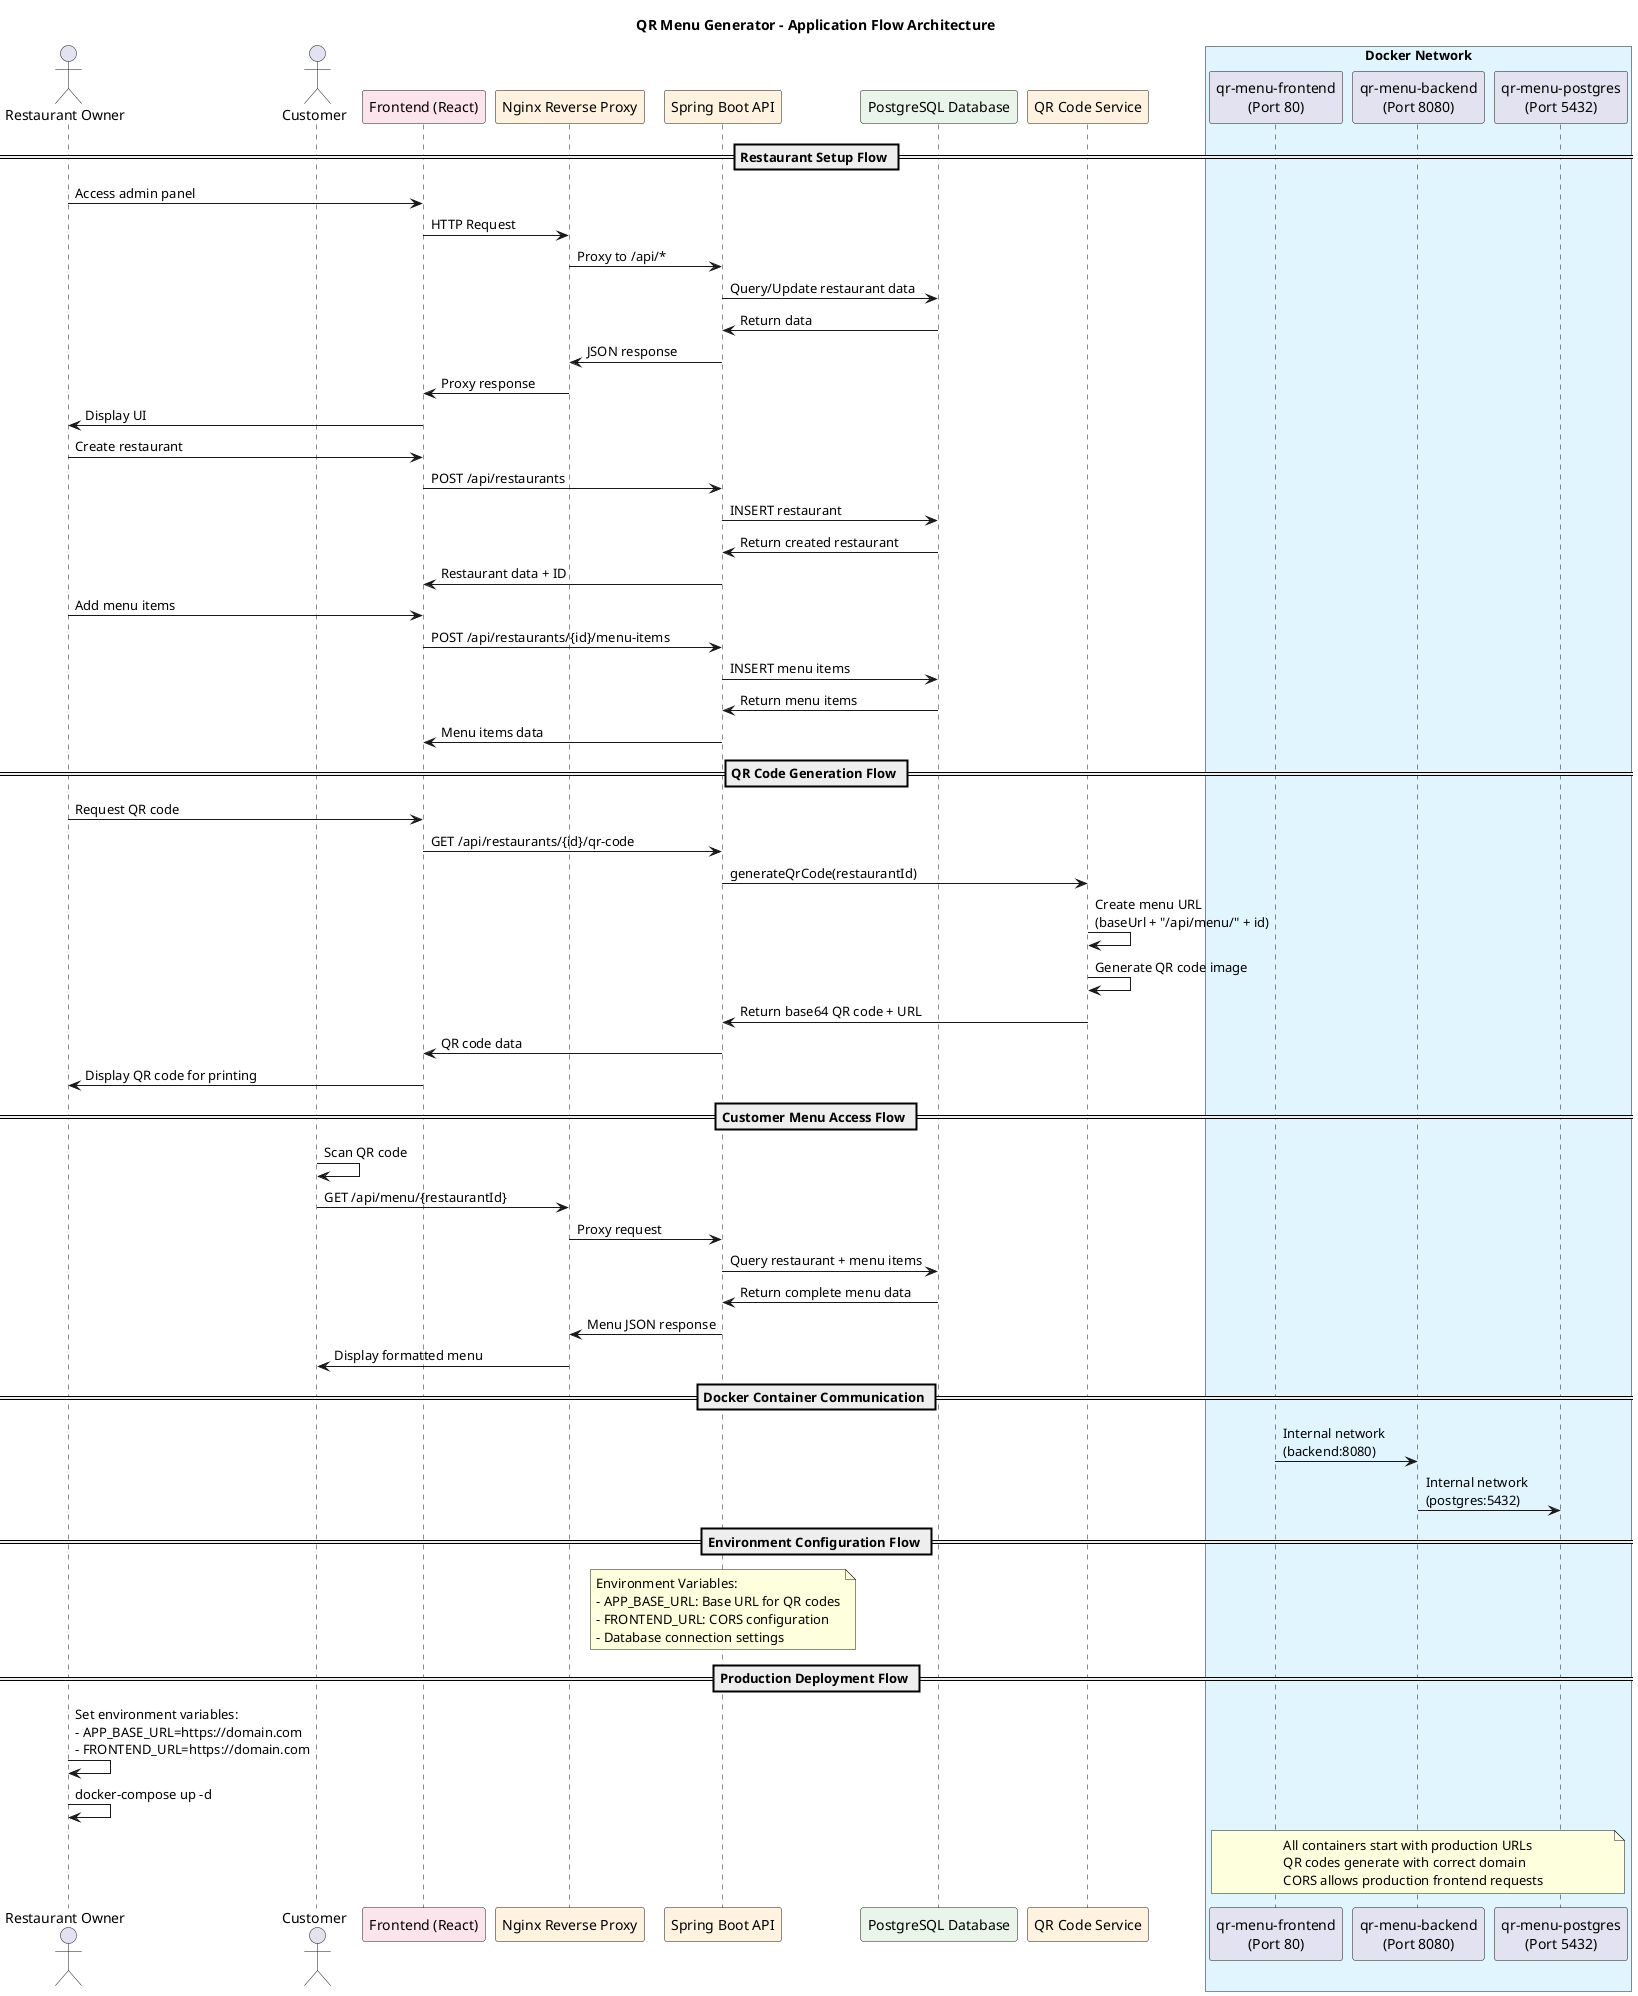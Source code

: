 @startuml QR Menu Generator Architecture Flow

!define CONTAINER_COLOR #E1F5FE
!define API_COLOR #FFF3E0
!define DB_COLOR #E8F5E8
!define FRONTEND_COLOR #FCE4EC

title QR Menu Generator - Application Flow Architecture

actor "Restaurant Owner" as owner
actor "Customer" as customer
participant "Frontend (React)" as frontend FRONTEND_COLOR
participant "Nginx Reverse Proxy" as nginx API_COLOR
participant "Spring Boot API" as api API_COLOR
participant "PostgreSQL Database" as db DB_COLOR
participant "QR Code Service" as qr API_COLOR

== Restaurant Setup Flow ==

owner -> frontend: Access admin panel
frontend -> nginx: HTTP Request
nginx -> api: Proxy to /api/*
api -> db: Query/Update restaurant data
db -> api: Return data
api -> nginx: JSON response
nginx -> frontend: Proxy response
frontend -> owner: Display UI

owner -> frontend: Create restaurant
frontend -> api: POST /api/restaurants
api -> db: INSERT restaurant
db -> api: Return created restaurant
api -> frontend: Restaurant data + ID

owner -> frontend: Add menu items
frontend -> api: POST /api/restaurants/{id}/menu-items
api -> db: INSERT menu items
db -> api: Return menu items
api -> frontend: Menu items data

== QR Code Generation Flow ==

owner -> frontend: Request QR code
frontend -> api: GET /api/restaurants/{id}/qr-code
api -> qr: generateQrCode(restaurantId)
qr -> qr: Create menu URL\n(baseUrl + "/api/menu/" + id)
qr -> qr: Generate QR code image
qr -> api: Return base64 QR code + URL
api -> frontend: QR code data
frontend -> owner: Display QR code for printing

== Customer Menu Access Flow ==

customer -> customer: Scan QR code
customer -> nginx: GET /api/menu/{restaurantId}
nginx -> api: Proxy request
api -> db: Query restaurant + menu items
db -> api: Return complete menu data
api -> nginx: Menu JSON response
nginx -> customer: Display formatted menu

== Docker Container Communication ==

box "Docker Network" CONTAINER_COLOR
    participant "qr-menu-frontend\n(Port 80)" as docker_frontend
    participant "qr-menu-backend\n(Port 8080)" as docker_backend
    participant "qr-menu-postgres\n(Port 5432)" as docker_db
end box

docker_frontend -> docker_backend: Internal network\n(backend:8080)
docker_backend -> docker_db: Internal network\n(postgres:5432)

== Environment Configuration Flow ==

note over api
Environment Variables:
- APP_BASE_URL: Base URL for QR codes
- FRONTEND_URL: CORS configuration
- Database connection settings
end note

== Production Deployment Flow ==

owner -> owner: Set environment variables:\n- APP_BASE_URL=https://domain.com\n- FRONTEND_URL=https://domain.com
owner -> owner: docker-compose up -d
note over docker_frontend, docker_db
All containers start with production URLs
QR codes generate with correct domain
CORS allows production frontend requests
end note

@enduml